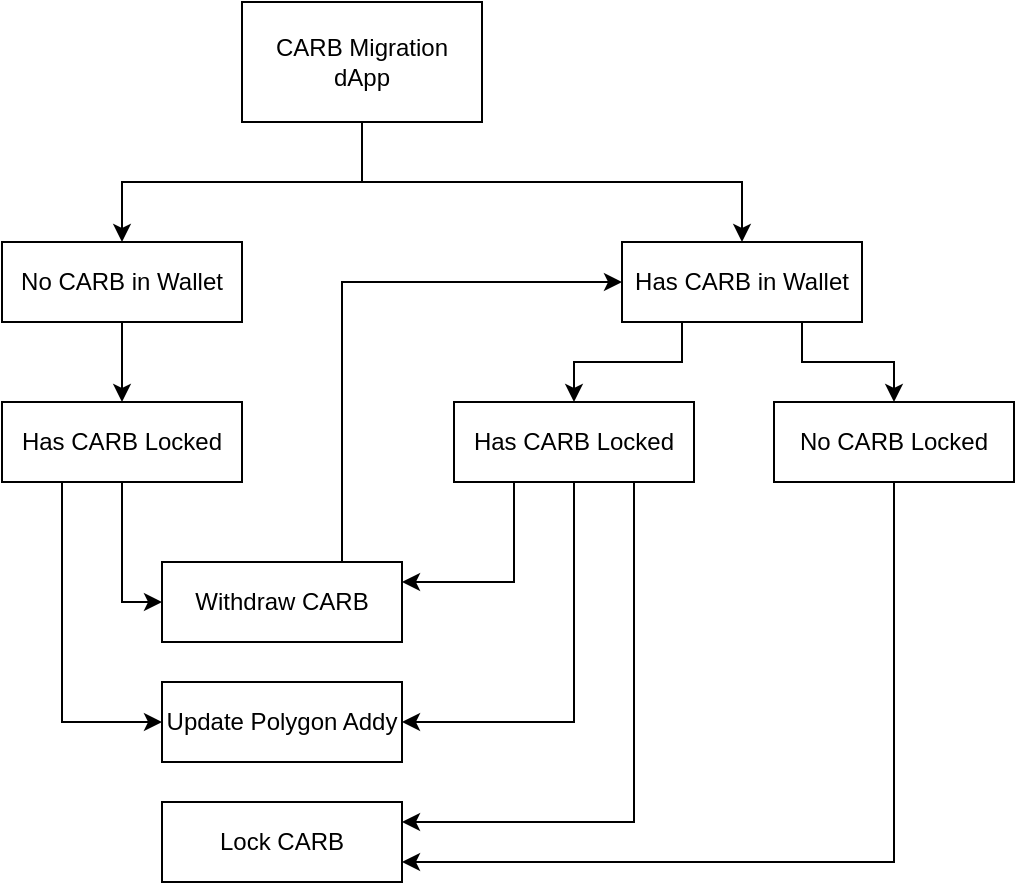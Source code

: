 <mxfile version="21.6.5" type="github">
  <diagram name="Page-1" id="Sy7ZPnISKPwJCZqJHa9-">
    <mxGraphModel dx="954" dy="623" grid="1" gridSize="10" guides="1" tooltips="1" connect="1" arrows="1" fold="1" page="1" pageScale="1" pageWidth="827" pageHeight="1169" math="0" shadow="0">
      <root>
        <mxCell id="0" />
        <mxCell id="1" parent="0" />
        <mxCell id="g28DyvrE0BORjtrksPhm-6" style="edgeStyle=orthogonalEdgeStyle;rounded=0;orthogonalLoop=1;jettySize=auto;html=1;exitX=0.5;exitY=1;exitDx=0;exitDy=0;entryX=0.5;entryY=0;entryDx=0;entryDy=0;" edge="1" parent="1" source="g28DyvrE0BORjtrksPhm-1" target="g28DyvrE0BORjtrksPhm-5">
          <mxGeometry relative="1" as="geometry" />
        </mxCell>
        <mxCell id="g28DyvrE0BORjtrksPhm-8" style="edgeStyle=orthogonalEdgeStyle;rounded=0;orthogonalLoop=1;jettySize=auto;html=1;exitX=0.5;exitY=1;exitDx=0;exitDy=0;entryX=0.5;entryY=0;entryDx=0;entryDy=0;" edge="1" parent="1" source="g28DyvrE0BORjtrksPhm-1" target="g28DyvrE0BORjtrksPhm-2">
          <mxGeometry relative="1" as="geometry" />
        </mxCell>
        <mxCell id="g28DyvrE0BORjtrksPhm-1" value="CARB Migration&lt;br&gt;dApp" style="rounded=0;whiteSpace=wrap;html=1;" vertex="1" parent="1">
          <mxGeometry x="354" y="20" width="120" height="60" as="geometry" />
        </mxCell>
        <mxCell id="g28DyvrE0BORjtrksPhm-20" style="edgeStyle=orthogonalEdgeStyle;rounded=0;orthogonalLoop=1;jettySize=auto;html=1;exitX=0.25;exitY=1;exitDx=0;exitDy=0;entryX=0.5;entryY=0;entryDx=0;entryDy=0;" edge="1" parent="1" source="g28DyvrE0BORjtrksPhm-2" target="g28DyvrE0BORjtrksPhm-19">
          <mxGeometry relative="1" as="geometry" />
        </mxCell>
        <mxCell id="g28DyvrE0BORjtrksPhm-28" style="edgeStyle=orthogonalEdgeStyle;rounded=0;orthogonalLoop=1;jettySize=auto;html=1;exitX=0.75;exitY=1;exitDx=0;exitDy=0;entryX=0.5;entryY=0;entryDx=0;entryDy=0;" edge="1" parent="1" source="g28DyvrE0BORjtrksPhm-2" target="g28DyvrE0BORjtrksPhm-27">
          <mxGeometry relative="1" as="geometry" />
        </mxCell>
        <mxCell id="g28DyvrE0BORjtrksPhm-2" value="Has CARB in Wallet" style="rounded=0;whiteSpace=wrap;html=1;" vertex="1" parent="1">
          <mxGeometry x="544" y="140" width="120" height="40" as="geometry" />
        </mxCell>
        <mxCell id="g28DyvrE0BORjtrksPhm-10" style="edgeStyle=orthogonalEdgeStyle;rounded=0;orthogonalLoop=1;jettySize=auto;html=1;exitX=0.5;exitY=1;exitDx=0;exitDy=0;entryX=0.5;entryY=0;entryDx=0;entryDy=0;" edge="1" parent="1" source="g28DyvrE0BORjtrksPhm-5" target="g28DyvrE0BORjtrksPhm-9">
          <mxGeometry relative="1" as="geometry" />
        </mxCell>
        <mxCell id="g28DyvrE0BORjtrksPhm-5" value="No CARB in Wallet" style="rounded=0;whiteSpace=wrap;html=1;" vertex="1" parent="1">
          <mxGeometry x="234" y="140" width="120" height="40" as="geometry" />
        </mxCell>
        <mxCell id="g28DyvrE0BORjtrksPhm-14" style="edgeStyle=orthogonalEdgeStyle;rounded=0;orthogonalLoop=1;jettySize=auto;html=1;exitX=0.5;exitY=1;exitDx=0;exitDy=0;entryX=0;entryY=0.5;entryDx=0;entryDy=0;" edge="1" parent="1" source="g28DyvrE0BORjtrksPhm-9" target="g28DyvrE0BORjtrksPhm-13">
          <mxGeometry relative="1" as="geometry">
            <Array as="points">
              <mxPoint x="294" y="320" />
            </Array>
          </mxGeometry>
        </mxCell>
        <mxCell id="g28DyvrE0BORjtrksPhm-22" style="edgeStyle=orthogonalEdgeStyle;rounded=0;orthogonalLoop=1;jettySize=auto;html=1;exitX=0.25;exitY=1;exitDx=0;exitDy=0;entryX=0;entryY=0.5;entryDx=0;entryDy=0;" edge="1" parent="1" source="g28DyvrE0BORjtrksPhm-9" target="g28DyvrE0BORjtrksPhm-16">
          <mxGeometry relative="1" as="geometry" />
        </mxCell>
        <mxCell id="g28DyvrE0BORjtrksPhm-9" value="Has CARB Locked" style="rounded=0;whiteSpace=wrap;html=1;" vertex="1" parent="1">
          <mxGeometry x="234" y="220" width="120" height="40" as="geometry" />
        </mxCell>
        <mxCell id="g28DyvrE0BORjtrksPhm-25" style="edgeStyle=orthogonalEdgeStyle;rounded=0;orthogonalLoop=1;jettySize=auto;html=1;exitX=0.75;exitY=0;exitDx=0;exitDy=0;entryX=0;entryY=0.5;entryDx=0;entryDy=0;" edge="1" parent="1" source="g28DyvrE0BORjtrksPhm-13" target="g28DyvrE0BORjtrksPhm-2">
          <mxGeometry relative="1" as="geometry" />
        </mxCell>
        <mxCell id="g28DyvrE0BORjtrksPhm-13" value="Withdraw CARB" style="rounded=0;whiteSpace=wrap;html=1;" vertex="1" parent="1">
          <mxGeometry x="314" y="300" width="120" height="40" as="geometry" />
        </mxCell>
        <mxCell id="g28DyvrE0BORjtrksPhm-16" value="Update Polygon Addy" style="rounded=0;whiteSpace=wrap;html=1;" vertex="1" parent="1">
          <mxGeometry x="314" y="360" width="120" height="40" as="geometry" />
        </mxCell>
        <mxCell id="g28DyvrE0BORjtrksPhm-31" style="edgeStyle=orthogonalEdgeStyle;rounded=0;orthogonalLoop=1;jettySize=auto;html=1;exitX=0.25;exitY=1;exitDx=0;exitDy=0;entryX=1;entryY=0.25;entryDx=0;entryDy=0;" edge="1" parent="1" source="g28DyvrE0BORjtrksPhm-19" target="g28DyvrE0BORjtrksPhm-13">
          <mxGeometry relative="1" as="geometry" />
        </mxCell>
        <mxCell id="g28DyvrE0BORjtrksPhm-32" style="edgeStyle=orthogonalEdgeStyle;rounded=0;orthogonalLoop=1;jettySize=auto;html=1;exitX=0.5;exitY=1;exitDx=0;exitDy=0;entryX=1;entryY=0.5;entryDx=0;entryDy=0;" edge="1" parent="1" source="g28DyvrE0BORjtrksPhm-19" target="g28DyvrE0BORjtrksPhm-16">
          <mxGeometry relative="1" as="geometry" />
        </mxCell>
        <mxCell id="g28DyvrE0BORjtrksPhm-35" style="edgeStyle=orthogonalEdgeStyle;rounded=0;orthogonalLoop=1;jettySize=auto;html=1;exitX=0.75;exitY=1;exitDx=0;exitDy=0;entryX=1;entryY=0.25;entryDx=0;entryDy=0;" edge="1" parent="1" source="g28DyvrE0BORjtrksPhm-19" target="g28DyvrE0BORjtrksPhm-33">
          <mxGeometry relative="1" as="geometry" />
        </mxCell>
        <mxCell id="g28DyvrE0BORjtrksPhm-19" value="Has CARB Locked" style="rounded=0;whiteSpace=wrap;html=1;" vertex="1" parent="1">
          <mxGeometry x="460" y="220" width="120" height="40" as="geometry" />
        </mxCell>
        <mxCell id="g28DyvrE0BORjtrksPhm-36" style="edgeStyle=orthogonalEdgeStyle;rounded=0;orthogonalLoop=1;jettySize=auto;html=1;exitX=0.5;exitY=1;exitDx=0;exitDy=0;entryX=1;entryY=0.75;entryDx=0;entryDy=0;" edge="1" parent="1" source="g28DyvrE0BORjtrksPhm-27" target="g28DyvrE0BORjtrksPhm-33">
          <mxGeometry relative="1" as="geometry" />
        </mxCell>
        <mxCell id="g28DyvrE0BORjtrksPhm-27" value="No CARB Locked" style="rounded=0;whiteSpace=wrap;html=1;" vertex="1" parent="1">
          <mxGeometry x="620" y="220" width="120" height="40" as="geometry" />
        </mxCell>
        <mxCell id="g28DyvrE0BORjtrksPhm-33" value="Lock CARB" style="rounded=0;whiteSpace=wrap;html=1;" vertex="1" parent="1">
          <mxGeometry x="314" y="420" width="120" height="40" as="geometry" />
        </mxCell>
      </root>
    </mxGraphModel>
  </diagram>
</mxfile>
